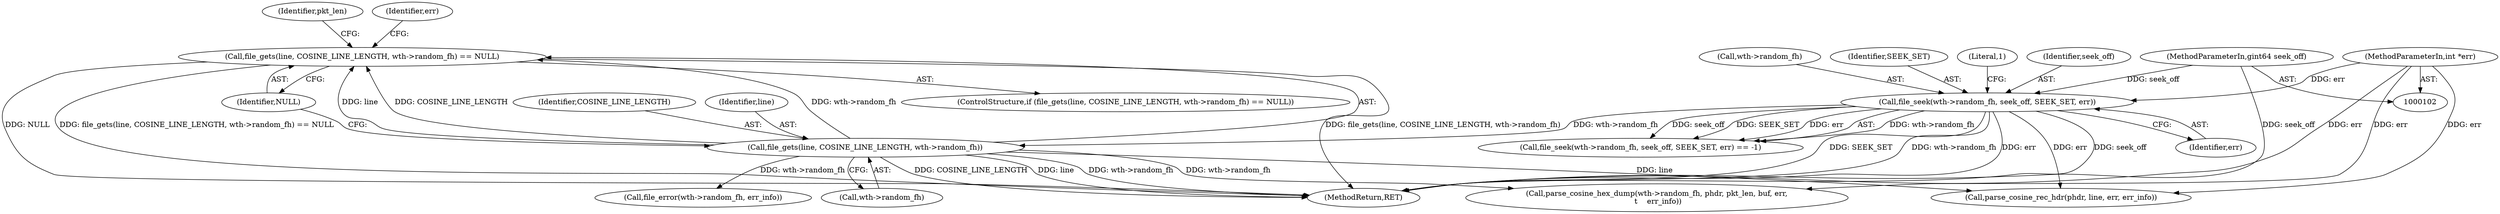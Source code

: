 digraph "0_wireshark_f5ec0afb766f19519ea9623152cca3bbe2229500_0@API" {
"1000126" [label="(Call,file_gets(line, COSINE_LINE_LENGTH, wth->random_fh) == NULL)"];
"1000127" [label="(Call,file_gets(line, COSINE_LINE_LENGTH, wth->random_fh))"];
"1000114" [label="(Call,file_seek(wth->random_fh, seek_off, SEEK_SET, err))"];
"1000104" [label="(MethodParameterIn,gint64 seek_off)"];
"1000107" [label="(MethodParameterIn,int *err)"];
"1000129" [label="(Identifier,COSINE_LINE_LENGTH)"];
"1000125" [label="(ControlStructure,if (file_gets(line, COSINE_LINE_LENGTH, wth->random_fh) == NULL))"];
"1000157" [label="(Call,parse_cosine_rec_hdr(phdr, line, err, err_info))"];
"1000104" [label="(MethodParameterIn,gint64 seek_off)"];
"1000115" [label="(Call,wth->random_fh)"];
"1000128" [label="(Identifier,line)"];
"1000170" [label="(Call,parse_cosine_hex_dump(wth->random_fh, phdr, pkt_len, buf, err,\n \t    err_info))"];
"1000119" [label="(Identifier,SEEK_SET)"];
"1000133" [label="(Identifier,NULL)"];
"1000156" [label="(Identifier,pkt_len)"];
"1000126" [label="(Call,file_gets(line, COSINE_LINE_LENGTH, wth->random_fh) == NULL)"];
"1000179" [label="(MethodReturn,RET)"];
"1000137" [label="(Identifier,err)"];
"1000120" [label="(Identifier,err)"];
"1000138" [label="(Call,file_error(wth->random_fh, err_info))"];
"1000122" [label="(Literal,1)"];
"1000114" [label="(Call,file_seek(wth->random_fh, seek_off, SEEK_SET, err))"];
"1000107" [label="(MethodParameterIn,int *err)"];
"1000118" [label="(Identifier,seek_off)"];
"1000127" [label="(Call,file_gets(line, COSINE_LINE_LENGTH, wth->random_fh))"];
"1000113" [label="(Call,file_seek(wth->random_fh, seek_off, SEEK_SET, err) == -1)"];
"1000130" [label="(Call,wth->random_fh)"];
"1000126" -> "1000125"  [label="AST: "];
"1000126" -> "1000133"  [label="CFG: "];
"1000127" -> "1000126"  [label="AST: "];
"1000133" -> "1000126"  [label="AST: "];
"1000137" -> "1000126"  [label="CFG: "];
"1000156" -> "1000126"  [label="CFG: "];
"1000126" -> "1000179"  [label="DDG: file_gets(line, COSINE_LINE_LENGTH, wth->random_fh)"];
"1000126" -> "1000179"  [label="DDG: NULL"];
"1000126" -> "1000179"  [label="DDG: file_gets(line, COSINE_LINE_LENGTH, wth->random_fh) == NULL"];
"1000127" -> "1000126"  [label="DDG: line"];
"1000127" -> "1000126"  [label="DDG: COSINE_LINE_LENGTH"];
"1000127" -> "1000126"  [label="DDG: wth->random_fh"];
"1000127" -> "1000130"  [label="CFG: "];
"1000128" -> "1000127"  [label="AST: "];
"1000129" -> "1000127"  [label="AST: "];
"1000130" -> "1000127"  [label="AST: "];
"1000133" -> "1000127"  [label="CFG: "];
"1000127" -> "1000179"  [label="DDG: wth->random_fh"];
"1000127" -> "1000179"  [label="DDG: COSINE_LINE_LENGTH"];
"1000127" -> "1000179"  [label="DDG: line"];
"1000114" -> "1000127"  [label="DDG: wth->random_fh"];
"1000127" -> "1000138"  [label="DDG: wth->random_fh"];
"1000127" -> "1000157"  [label="DDG: line"];
"1000127" -> "1000170"  [label="DDG: wth->random_fh"];
"1000114" -> "1000113"  [label="AST: "];
"1000114" -> "1000120"  [label="CFG: "];
"1000115" -> "1000114"  [label="AST: "];
"1000118" -> "1000114"  [label="AST: "];
"1000119" -> "1000114"  [label="AST: "];
"1000120" -> "1000114"  [label="AST: "];
"1000122" -> "1000114"  [label="CFG: "];
"1000114" -> "1000179"  [label="DDG: seek_off"];
"1000114" -> "1000179"  [label="DDG: SEEK_SET"];
"1000114" -> "1000179"  [label="DDG: wth->random_fh"];
"1000114" -> "1000179"  [label="DDG: err"];
"1000114" -> "1000113"  [label="DDG: wth->random_fh"];
"1000114" -> "1000113"  [label="DDG: seek_off"];
"1000114" -> "1000113"  [label="DDG: SEEK_SET"];
"1000114" -> "1000113"  [label="DDG: err"];
"1000104" -> "1000114"  [label="DDG: seek_off"];
"1000107" -> "1000114"  [label="DDG: err"];
"1000114" -> "1000157"  [label="DDG: err"];
"1000104" -> "1000102"  [label="AST: "];
"1000104" -> "1000179"  [label="DDG: seek_off"];
"1000107" -> "1000102"  [label="AST: "];
"1000107" -> "1000179"  [label="DDG: err"];
"1000107" -> "1000157"  [label="DDG: err"];
"1000107" -> "1000170"  [label="DDG: err"];
}
